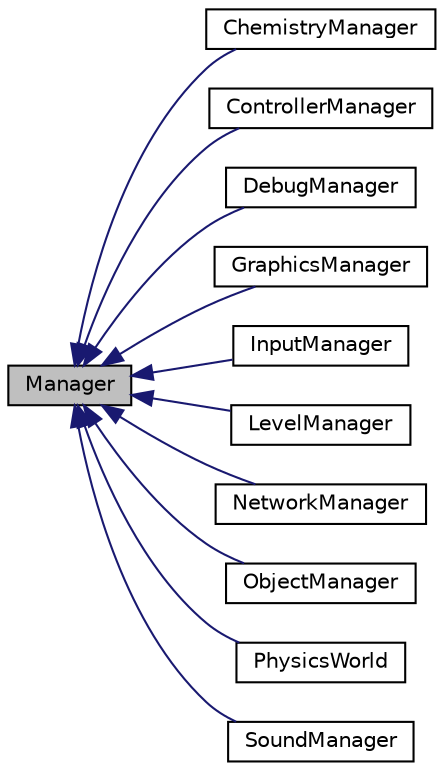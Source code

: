 digraph "Manager"
{
  edge [fontname="Helvetica",fontsize="10",labelfontname="Helvetica",labelfontsize="10"];
  node [fontname="Helvetica",fontsize="10",shape=record];
  rankdir="LR";
  Node1 [label="Manager",height=0.2,width=0.4,color="black", fillcolor="grey75", style="filled", fontcolor="black"];
  Node1 -> Node2 [dir="back",color="midnightblue",fontsize="10",style="solid",fontname="Helvetica"];
  Node2 [label="ChemistryManager",height=0.2,width=0.4,color="black", fillcolor="white", style="filled",URL="$classChemistryManager.html"];
  Node1 -> Node3 [dir="back",color="midnightblue",fontsize="10",style="solid",fontname="Helvetica"];
  Node3 [label="ControllerManager",height=0.2,width=0.4,color="black", fillcolor="white", style="filled",URL="$classControllerManager.html"];
  Node1 -> Node4 [dir="back",color="midnightblue",fontsize="10",style="solid",fontname="Helvetica"];
  Node4 [label="DebugManager",height=0.2,width=0.4,color="black", fillcolor="white", style="filled",URL="$classDebugManager.html"];
  Node1 -> Node5 [dir="back",color="midnightblue",fontsize="10",style="solid",fontname="Helvetica"];
  Node5 [label="GraphicsManager",height=0.2,width=0.4,color="black", fillcolor="white", style="filled",URL="$classGraphicsManager.html"];
  Node1 -> Node6 [dir="back",color="midnightblue",fontsize="10",style="solid",fontname="Helvetica"];
  Node6 [label="InputManager",height=0.2,width=0.4,color="black", fillcolor="white", style="filled",URL="$classInputManager.html"];
  Node1 -> Node7 [dir="back",color="midnightblue",fontsize="10",style="solid",fontname="Helvetica"];
  Node7 [label="LevelManager",height=0.2,width=0.4,color="black", fillcolor="white", style="filled",URL="$classLevelManager.html"];
  Node1 -> Node8 [dir="back",color="midnightblue",fontsize="10",style="solid",fontname="Helvetica"];
  Node8 [label="NetworkManager",height=0.2,width=0.4,color="black", fillcolor="white", style="filled",URL="$classNetworkManager.html"];
  Node1 -> Node9 [dir="back",color="midnightblue",fontsize="10",style="solid",fontname="Helvetica"];
  Node9 [label="ObjectManager",height=0.2,width=0.4,color="black", fillcolor="white", style="filled",URL="$classObjectManager.html"];
  Node1 -> Node10 [dir="back",color="midnightblue",fontsize="10",style="solid",fontname="Helvetica"];
  Node10 [label="PhysicsWorld",height=0.2,width=0.4,color="black", fillcolor="white", style="filled",URL="$classPhysicsWorld.html"];
  Node1 -> Node11 [dir="back",color="midnightblue",fontsize="10",style="solid",fontname="Helvetica"];
  Node11 [label="SoundManager",height=0.2,width=0.4,color="black", fillcolor="white", style="filled",URL="$classSoundManager.html"];
}
